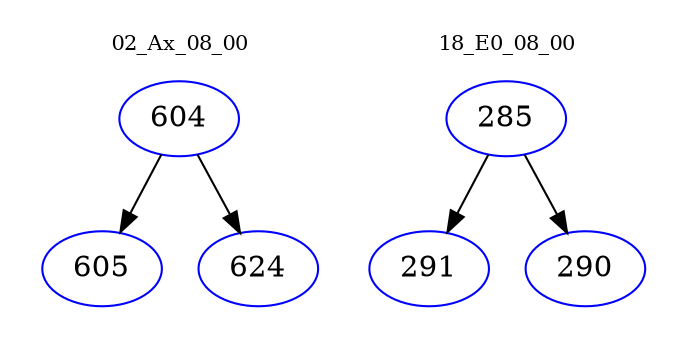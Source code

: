 digraph{
subgraph cluster_0 {
color = white
label = "02_Ax_08_00";
fontsize=10;
T0_604 [label="604", color="blue"]
T0_604 -> T0_605 [color="black"]
T0_605 [label="605", color="blue"]
T0_604 -> T0_624 [color="black"]
T0_624 [label="624", color="blue"]
}
subgraph cluster_1 {
color = white
label = "18_E0_08_00";
fontsize=10;
T1_285 [label="285", color="blue"]
T1_285 -> T1_291 [color="black"]
T1_291 [label="291", color="blue"]
T1_285 -> T1_290 [color="black"]
T1_290 [label="290", color="blue"]
}
}
